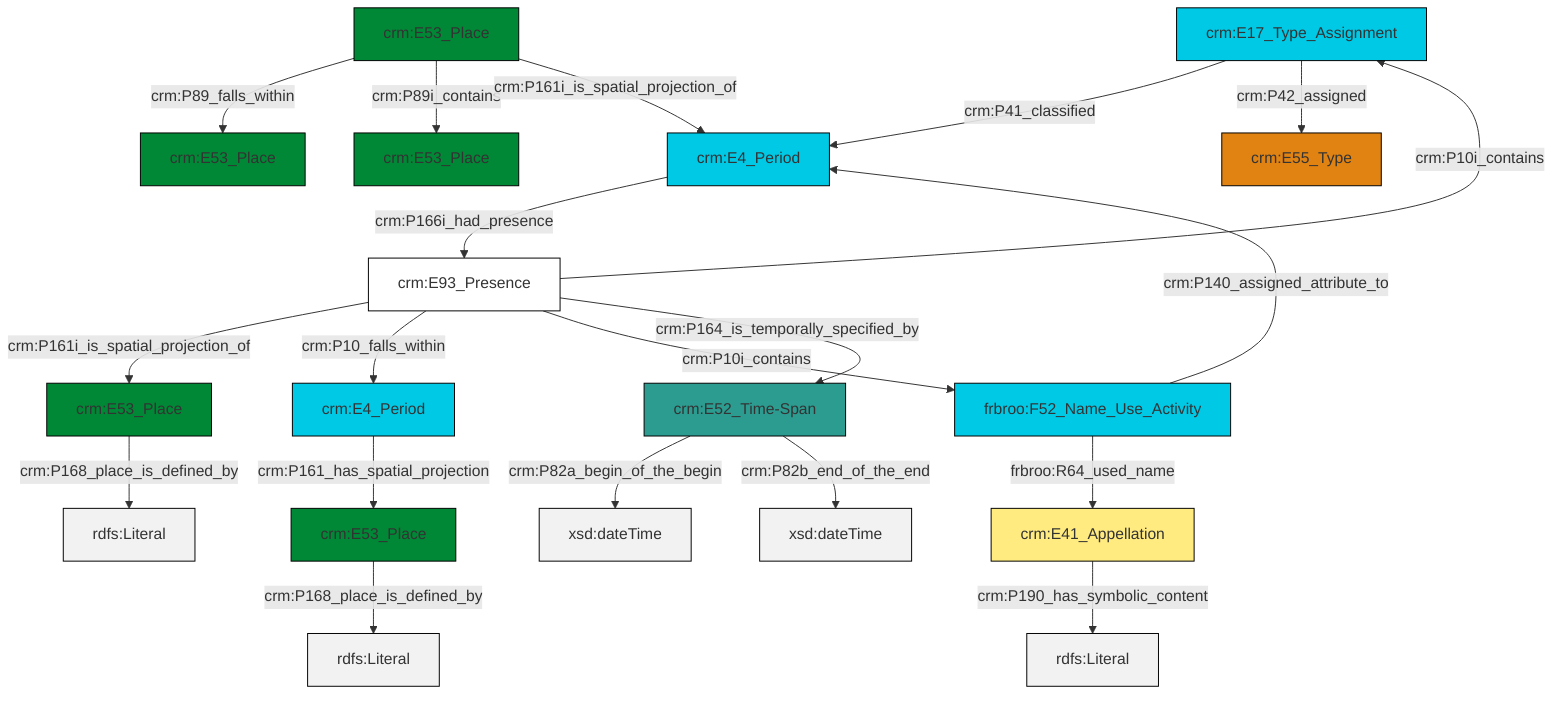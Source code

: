 graph TD
classDef Literal fill:#f2f2f2,stroke:#000000;
classDef CRM_Entity fill:#FFFFFF,stroke:#000000;
classDef Temporal_Entity fill:#00C9E6, stroke:#000000;
classDef Type fill:#E18312, stroke:#000000;
classDef Time-Span fill:#2C9C91, stroke:#000000;
classDef Appellation fill:#FFEB7F, stroke:#000000;
classDef Place fill:#008836, stroke:#000000;
classDef Persistent_Item fill:#B266B2, stroke:#000000;
classDef Conceptual_Object fill:#FFD700, stroke:#000000;
classDef Physical_Thing fill:#D2B48C, stroke:#000000;
classDef Actor fill:#f58aad, stroke:#000000;
classDef PC_Classes fill:#4ce600, stroke:#000000;
classDef Multi fill:#cccccc,stroke:#000000;

0["crm:E53_Place"]:::Place -->|crm:P168_place_is_defined_by| 1[rdfs:Literal]:::Literal
4["crm:E17_Type_Assignment"]:::Temporal_Entity -->|crm:P41_classified| 5["crm:E4_Period"]:::Temporal_Entity
6["crm:E52_Time-Span"]:::Time-Span -->|crm:P82a_begin_of_the_begin| 7[xsd:dateTime]:::Literal
4["crm:E17_Type_Assignment"]:::Temporal_Entity -->|crm:P42_assigned| 11["crm:E55_Type"]:::Type
12["crm:E93_Presence"]:::CRM_Entity -->|crm:P161i_is_spatial_projection_of| 13["crm:E53_Place"]:::Place
5["crm:E4_Period"]:::Temporal_Entity -->|crm:P166i_had_presence| 12["crm:E93_Presence"]:::CRM_Entity
14["crm:E41_Appellation"]:::Appellation -->|crm:P190_has_symbolic_content| 15[rdfs:Literal]:::Literal
12["crm:E93_Presence"]:::CRM_Entity -->|crm:P10_falls_within| 2["crm:E4_Period"]:::Temporal_Entity
17["crm:E53_Place"]:::Place -->|crm:P89_falls_within| 18["crm:E53_Place"]:::Place
2["crm:E4_Period"]:::Temporal_Entity -->|crm:P161_has_spatial_projection| 0["crm:E53_Place"]:::Place
17["crm:E53_Place"]:::Place -->|crm:P89i_contains| 9["crm:E53_Place"]:::Place
17["crm:E53_Place"]:::Place -->|crm:P161i_is_spatial_projection_of| 5["crm:E4_Period"]:::Temporal_Entity
13["crm:E53_Place"]:::Place -->|crm:P168_place_is_defined_by| 24[rdfs:Literal]:::Literal
12["crm:E93_Presence"]:::CRM_Entity -->|crm:P10i_contains| 22["frbroo:F52_Name_Use_Activity"]:::Temporal_Entity
12["crm:E93_Presence"]:::CRM_Entity -->|crm:P164_is_temporally_specified_by| 6["crm:E52_Time-Span"]:::Time-Span
22["frbroo:F52_Name_Use_Activity"]:::Temporal_Entity -->|crm:P140_assigned_attribute_to| 5["crm:E4_Period"]:::Temporal_Entity
6["crm:E52_Time-Span"]:::Time-Span -->|crm:P82b_end_of_the_end| 27[xsd:dateTime]:::Literal
22["frbroo:F52_Name_Use_Activity"]:::Temporal_Entity -->|frbroo:R64_used_name| 14["crm:E41_Appellation"]:::Appellation
12["crm:E93_Presence"]:::CRM_Entity -->|crm:P10i_contains| 4["crm:E17_Type_Assignment"]:::Temporal_Entity